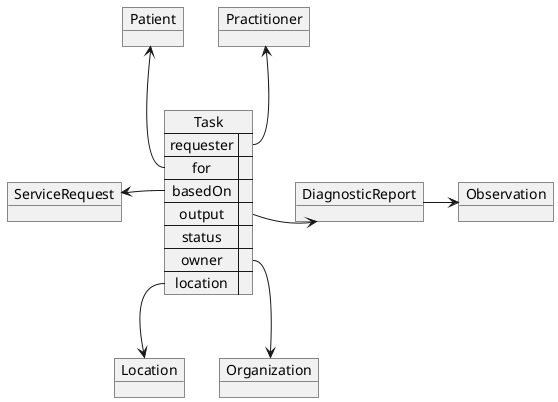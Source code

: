 @startuml
object Patient
object ServiceRequest
object DiagnosticReport
object Observation
object Location
object Organization
object Practitioner

map Task {
  requester=>
  for=>
  basedOn=>
  output=>
  status=>
  owner=>
  location=>
}

Task::requester -u-> Practitioner
Task::basedOn -l-> ServiceRequest
Task::owner -d-> Organization
Task::location -d-> Location
Task::output -r-> DiagnosticReport
DiagnosticReport -r-> Observation
Task::for -u-> Patient
@enduml